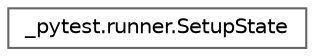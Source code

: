 digraph "Graphical Class Hierarchy"
{
 // LATEX_PDF_SIZE
  bgcolor="transparent";
  edge [fontname=Helvetica,fontsize=10,labelfontname=Helvetica,labelfontsize=10];
  node [fontname=Helvetica,fontsize=10,shape=box,height=0.2,width=0.4];
  rankdir="LR";
  Node0 [id="Node000000",label="_pytest.runner.SetupState",height=0.2,width=0.4,color="grey40", fillcolor="white", style="filled",URL="$class__pytest_1_1runner_1_1_setup_state.html",tooltip=" "];
}
